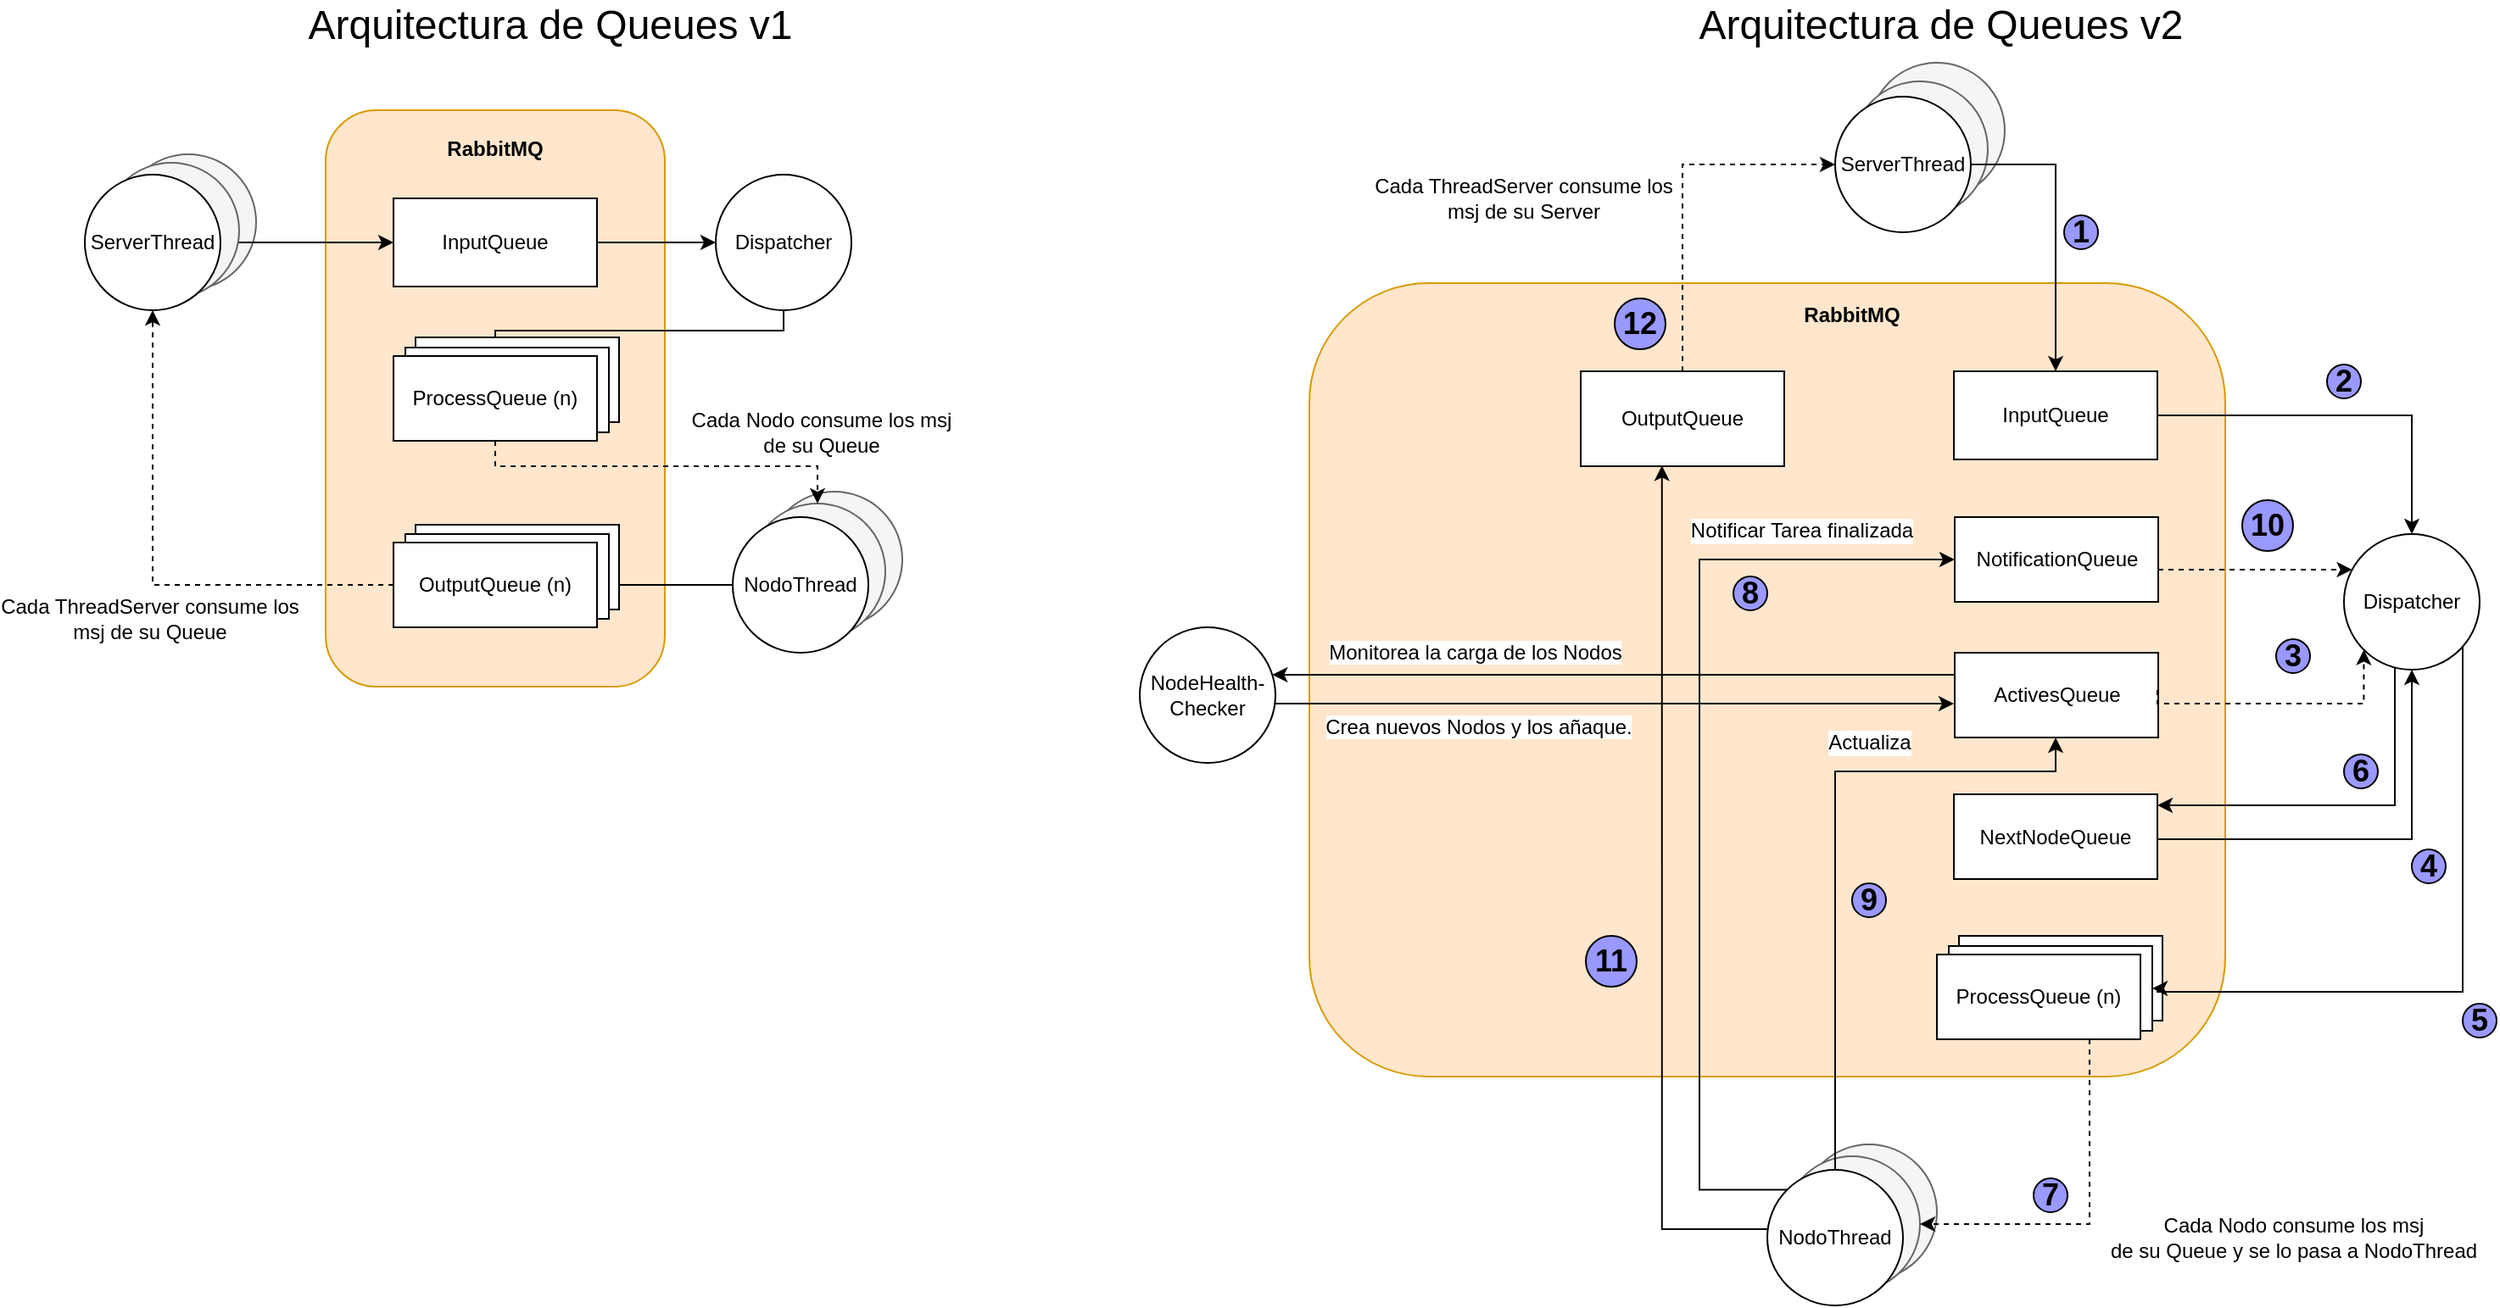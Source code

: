 <mxfile version="10.6.6" type="device"><diagram id="jEln0a9VNuB1B6gROiez" name="arq_queues"><mxGraphModel dx="898" dy="662" grid="1" gridSize="10" guides="1" tooltips="1" connect="1" arrows="1" fold="1" page="1" pageScale="1" pageWidth="850" pageHeight="1100" math="0" shadow="0"><root><mxCell id="0"/><mxCell id="1" parent="0"/><mxCell id="iuFj2ltn6MwZwx4amT3Y-27" value="" style="ellipse;whiteSpace=wrap;html=1;aspect=fixed;fillColor=#f5f5f5;strokeColor=#666666;fontColor=#333333;" parent="1" vertex="1"><mxGeometry x="1190" y="72" width="80" height="80" as="geometry"/></mxCell><mxCell id="YCg6UJaiV7OiejshMISo-20" value="" style="ellipse;whiteSpace=wrap;html=1;aspect=fixed;fillColor=#f5f5f5;strokeColor=#666666;fontColor=#333333;" parent="1" vertex="1"><mxGeometry x="540" y="325" width="80" height="80" as="geometry"/></mxCell><mxCell id="YCg6UJaiV7OiejshMISo-19" value="" style="ellipse;whiteSpace=wrap;html=1;aspect=fixed;fillColor=#f5f5f5;strokeColor=#666666;fontColor=#333333;" parent="1" vertex="1"><mxGeometry x="530" y="332" width="80" height="80" as="geometry"/></mxCell><mxCell id="YCg6UJaiV7OiejshMISo-17" value="" style="rounded=1;whiteSpace=wrap;html=1;fillColor=#ffe6cc;strokeColor=#d79b00;" parent="1" vertex="1"><mxGeometry x="280" y="100" width="200" height="340" as="geometry"/></mxCell><mxCell id="YCg6UJaiV7OiejshMISo-10" value="" style="ellipse;whiteSpace=wrap;html=1;aspect=fixed;fillColor=#f5f5f5;strokeColor=#666666;fontColor=#333333;" parent="1" vertex="1"><mxGeometry x="159" y="126" width="80" height="80" as="geometry"/></mxCell><mxCell id="YCg6UJaiV7OiejshMISo-4" style="edgeStyle=orthogonalEdgeStyle;rounded=0;orthogonalLoop=1;jettySize=auto;html=1;entryX=0;entryY=0.5;entryDx=0;entryDy=0;" parent="1" source="YCg6UJaiV7OiejshMISo-2" target="YCg6UJaiV7OiejshMISo-5" edge="1"><mxGeometry relative="1" as="geometry"><mxPoint x="280" y="175" as="targetPoint"/></mxGeometry></mxCell><mxCell id="bAvRG4Egcgxp94L0ZPvF-2" style="edgeStyle=orthogonalEdgeStyle;rounded=0;orthogonalLoop=1;jettySize=auto;html=1;" parent="1" source="YCg6UJaiV7OiejshMISo-3" target="bAvRG4Egcgxp94L0ZPvF-1" edge="1"><mxGeometry relative="1" as="geometry"><Array as="points"><mxPoint x="550" y="230"/><mxPoint x="380" y="230"/></Array></mxGeometry></mxCell><mxCell id="YCg6UJaiV7OiejshMISo-3" value="Dispatcher" style="ellipse;whiteSpace=wrap;html=1;aspect=fixed;" parent="1" vertex="1"><mxGeometry x="510" y="138" width="80" height="80" as="geometry"/></mxCell><mxCell id="YCg6UJaiV7OiejshMISo-6" style="edgeStyle=orthogonalEdgeStyle;rounded=0;orthogonalLoop=1;jettySize=auto;html=1;" parent="1" source="YCg6UJaiV7OiejshMISo-5" target="YCg6UJaiV7OiejshMISo-3" edge="1"><mxGeometry relative="1" as="geometry"/></mxCell><mxCell id="YCg6UJaiV7OiejshMISo-5" value="InputQueue" style="rounded=0;whiteSpace=wrap;html=1;" parent="1" vertex="1"><mxGeometry x="320" y="152" width="120" height="52" as="geometry"/></mxCell><mxCell id="YCg6UJaiV7OiejshMISo-9" value="" style="ellipse;whiteSpace=wrap;html=1;aspect=fixed;fillColor=#f5f5f5;strokeColor=#666666;fontColor=#333333;" parent="1" vertex="1"><mxGeometry x="149" y="131" width="80" height="80" as="geometry"/></mxCell><mxCell id="YCg6UJaiV7OiejshMISo-2" value="ServerThread" style="ellipse;whiteSpace=wrap;html=1;aspect=fixed;" parent="1" vertex="1"><mxGeometry x="138" y="138" width="80" height="80" as="geometry"/></mxCell><mxCell id="YCg6UJaiV7OiejshMISo-16" style="edgeStyle=orthogonalEdgeStyle;rounded=0;orthogonalLoop=1;jettySize=auto;html=1;dashed=1;" parent="1" source="YCg6UJaiV7OiejshMISo-11" target="YCg6UJaiV7OiejshMISo-2" edge="1"><mxGeometry relative="1" as="geometry"/></mxCell><mxCell id="YCg6UJaiV7OiejshMISo-15" style="edgeStyle=orthogonalEdgeStyle;rounded=0;orthogonalLoop=1;jettySize=auto;html=1;" parent="1" source="YCg6UJaiV7OiejshMISo-14" target="YCg6UJaiV7OiejshMISo-11" edge="1"><mxGeometry relative="1" as="geometry"/></mxCell><mxCell id="YCg6UJaiV7OiejshMISo-14" value="NodoThread" style="ellipse;whiteSpace=wrap;html=1;aspect=fixed;" parent="1" vertex="1"><mxGeometry x="520" y="340" width="80" height="80" as="geometry"/></mxCell><mxCell id="YCg6UJaiV7OiejshMISo-18" value="&lt;b&gt;RabbitMQ&lt;/b&gt;" style="text;html=1;strokeColor=none;fillColor=none;align=center;verticalAlign=middle;whiteSpace=wrap;rounded=0;" parent="1" vertex="1"><mxGeometry x="350" y="108" width="60" height="30" as="geometry"/></mxCell><mxCell id="YCg6UJaiV7OiejshMISo-21" value="&lt;font style=&quot;font-size: 24px&quot;&gt;Arquitectura de Queues v1&lt;br&gt;&lt;/font&gt;" style="text;html=1;strokeColor=none;fillColor=none;align=center;verticalAlign=middle;whiteSpace=wrap;rounded=0;" parent="1" vertex="1"><mxGeometry x="245" y="40" width="335" height="20" as="geometry"/></mxCell><mxCell id="bAvRG4Egcgxp94L0ZPvF-3" style="edgeStyle=orthogonalEdgeStyle;rounded=0;orthogonalLoop=1;jettySize=auto;html=1;dashed=1;" parent="1" source="bAvRG4Egcgxp94L0ZPvF-1" target="YCg6UJaiV7OiejshMISo-19" edge="1"><mxGeometry relative="1" as="geometry"><Array as="points"><mxPoint x="380" y="310"/><mxPoint x="570" y="310"/></Array></mxGeometry></mxCell><mxCell id="bAvRG4Egcgxp94L0ZPvF-4" value="Cada Nodo consume los msj &lt;br&gt;de su Queue&lt;br&gt;" style="text;html=1;resizable=0;points=[];align=center;verticalAlign=middle;labelBackgroundColor=#ffffff;" parent="bAvRG4Egcgxp94L0ZPvF-3" vertex="1" connectable="0"><mxGeometry x="0.324" relative="1" as="geometry"><mxPoint x="56" y="-20" as="offset"/></mxGeometry></mxCell><mxCell id="bAvRG4Egcgxp94L0ZPvF-6" value="Cada ThreadServer consume los &lt;br&gt;msj de su Queue" style="text;html=1;resizable=0;points=[];align=center;verticalAlign=middle;labelBackgroundColor=#ffffff;" parent="1" vertex="1" connectable="0"><mxGeometry x="120" y="420" as="geometry"><mxPoint x="56" y="-20" as="offset"/></mxGeometry></mxCell><mxCell id="k_m_ImzYYItKdHM88PAV-2" value="ProcessQueue" style="rounded=0;whiteSpace=wrap;html=1;" parent="1" vertex="1"><mxGeometry x="333" y="234" width="120" height="50" as="geometry"/></mxCell><mxCell id="k_m_ImzYYItKdHM88PAV-1" value="ProcessQueue" style="rounded=0;whiteSpace=wrap;html=1;" parent="1" vertex="1"><mxGeometry x="327" y="240" width="120" height="50" as="geometry"/></mxCell><mxCell id="bAvRG4Egcgxp94L0ZPvF-1" value="ProcessQueue (n)" style="rounded=0;whiteSpace=wrap;html=1;" parent="1" vertex="1"><mxGeometry x="320" y="245" width="120" height="50" as="geometry"/></mxCell><mxCell id="k_m_ImzYYItKdHM88PAV-3" value="ProcessQueue" style="rounded=0;whiteSpace=wrap;html=1;" parent="1" vertex="1"><mxGeometry x="333" y="344.5" width="120" height="50" as="geometry"/></mxCell><mxCell id="k_m_ImzYYItKdHM88PAV-4" value="ProcessQueue" style="rounded=0;whiteSpace=wrap;html=1;" parent="1" vertex="1"><mxGeometry x="327" y="350" width="120" height="50" as="geometry"/></mxCell><mxCell id="YCg6UJaiV7OiejshMISo-11" value="OutputQueue (n)" style="rounded=0;whiteSpace=wrap;html=1;" parent="1" vertex="1"><mxGeometry x="320" y="355" width="120" height="50" as="geometry"/></mxCell><mxCell id="iuFj2ltn6MwZwx4amT3Y-1" value="" style="ellipse;whiteSpace=wrap;html=1;aspect=fixed;fillColor=#f5f5f5;strokeColor=#666666;fontColor=#333333;" parent="1" vertex="1"><mxGeometry x="1150" y="710" width="80" height="80" as="geometry"/></mxCell><mxCell id="iuFj2ltn6MwZwx4amT3Y-2" value="" style="ellipse;whiteSpace=wrap;html=1;aspect=fixed;fillColor=#f5f5f5;strokeColor=#666666;fontColor=#333333;" parent="1" vertex="1"><mxGeometry x="1140" y="717" width="80" height="80" as="geometry"/></mxCell><mxCell id="iuFj2ltn6MwZwx4amT3Y-3" value="" style="rounded=1;whiteSpace=wrap;html=1;fillColor=#ffe6cc;strokeColor=#d79b00;" parent="1" vertex="1"><mxGeometry x="860" y="202" width="540" height="468" as="geometry"/></mxCell><mxCell id="iuFj2ltn6MwZwx4amT3Y-4" value="" style="ellipse;whiteSpace=wrap;html=1;aspect=fixed;fillColor=#f5f5f5;strokeColor=#666666;fontColor=#333333;" parent="1" vertex="1"><mxGeometry x="1180" y="83" width="80" height="80" as="geometry"/></mxCell><mxCell id="iuFj2ltn6MwZwx4amT3Y-5" style="edgeStyle=orthogonalEdgeStyle;rounded=0;orthogonalLoop=1;jettySize=auto;html=1;" parent="1" source="iuFj2ltn6MwZwx4amT3Y-11" target="iuFj2ltn6MwZwx4amT3Y-9" edge="1"><mxGeometry relative="1" as="geometry"><mxPoint x="1200" y="277" as="targetPoint"/><Array as="points"><mxPoint x="1300" y="132"/></Array></mxGeometry></mxCell><mxCell id="SYg8lXfDOHd3QpisdXDp-8" style="edgeStyle=elbowEdgeStyle;rounded=0;comic=0;orthogonalLoop=1;jettySize=auto;elbow=vertical;html=1;shadow=0;" edge="1" parent="1" source="iuFj2ltn6MwZwx4amT3Y-7" target="SYg8lXfDOHd3QpisdXDp-4"><mxGeometry relative="1" as="geometry"><Array as="points"><mxPoint x="1500" y="510"/><mxPoint x="1490" y="510"/><mxPoint x="1460" y="500"/><mxPoint x="1500" y="480"/><mxPoint x="1460" y="510"/><mxPoint x="1500" y="525"/><mxPoint x="1500" y="510"/><mxPoint x="1410" y="525"/></Array></mxGeometry></mxCell><mxCell id="iuFj2ltn6MwZwx4amT3Y-7" value="Dispatcher" style="ellipse;whiteSpace=wrap;html=1;aspect=fixed;" parent="1" vertex="1"><mxGeometry x="1470" y="350" width="80" height="80" as="geometry"/></mxCell><mxCell id="iuFj2ltn6MwZwx4amT3Y-8" style="edgeStyle=orthogonalEdgeStyle;rounded=0;orthogonalLoop=1;jettySize=auto;html=1;" parent="1" source="iuFj2ltn6MwZwx4amT3Y-9" target="iuFj2ltn6MwZwx4amT3Y-7" edge="1"><mxGeometry relative="1" as="geometry"/></mxCell><mxCell id="iuFj2ltn6MwZwx4amT3Y-9" value="InputQueue" style="rounded=0;whiteSpace=wrap;html=1;" parent="1" vertex="1"><mxGeometry x="1240" y="254" width="120" height="52" as="geometry"/></mxCell><mxCell id="iuFj2ltn6MwZwx4amT3Y-11" value="ServerThread" style="ellipse;whiteSpace=wrap;html=1;aspect=fixed;" parent="1" vertex="1"><mxGeometry x="1170" y="92" width="80" height="80" as="geometry"/></mxCell><mxCell id="iuFj2ltn6MwZwx4amT3Y-12" style="edgeStyle=orthogonalEdgeStyle;rounded=0;orthogonalLoop=1;jettySize=auto;html=1;dashed=1;exitX=0.5;exitY=0;exitDx=0;exitDy=0;" parent="1" source="iuFj2ltn6MwZwx4amT3Y-23" target="iuFj2ltn6MwZwx4amT3Y-11" edge="1"><mxGeometry relative="1" as="geometry"><mxPoint x="1300" y="457" as="sourcePoint"/><Array as="points"><mxPoint x="1080" y="132"/></Array></mxGeometry></mxCell><mxCell id="iuFj2ltn6MwZwx4amT3Y-13" style="edgeStyle=orthogonalEdgeStyle;rounded=0;orthogonalLoop=1;jettySize=auto;html=1;entryX=0.399;entryY=0.994;entryDx=0;entryDy=0;entryPerimeter=0;" parent="1" source="iuFj2ltn6MwZwx4amT3Y-14" target="iuFj2ltn6MwZwx4amT3Y-23" edge="1"><mxGeometry relative="1" as="geometry"><mxPoint x="1360" y="482" as="targetPoint"/><Array as="points"><mxPoint x="1068" y="760"/></Array></mxGeometry></mxCell><mxCell id="iuFj2ltn6MwZwx4amT3Y-14" value="NodoThread" style="ellipse;whiteSpace=wrap;html=1;aspect=fixed;" parent="1" vertex="1"><mxGeometry x="1130" y="725" width="80" height="80" as="geometry"/></mxCell><mxCell id="iuFj2ltn6MwZwx4amT3Y-15" value="&lt;b&gt;RabbitMQ&lt;/b&gt;" style="text;html=1;strokeColor=none;fillColor=none;align=center;verticalAlign=middle;whiteSpace=wrap;rounded=0;" parent="1" vertex="1"><mxGeometry x="1150" y="206" width="60" height="30" as="geometry"/></mxCell><mxCell id="iuFj2ltn6MwZwx4amT3Y-16" value="&lt;font style=&quot;font-size: 24px&quot;&gt;Arquitectura de Queues v2&lt;/font&gt;" style="text;html=1;strokeColor=none;fillColor=none;align=center;verticalAlign=middle;whiteSpace=wrap;rounded=0;" parent="1" vertex="1"><mxGeometry x="1055" y="40" width="355" height="20" as="geometry"/></mxCell><mxCell id="iuFj2ltn6MwZwx4amT3Y-17" style="edgeStyle=orthogonalEdgeStyle;rounded=0;orthogonalLoop=1;jettySize=auto;html=1;dashed=1;exitX=0.75;exitY=1;exitDx=0;exitDy=0;" parent="1" source="iuFj2ltn6MwZwx4amT3Y-22" target="iuFj2ltn6MwZwx4amT3Y-2" edge="1"><mxGeometry relative="1" as="geometry"><Array as="points"><mxPoint x="1320" y="757"/></Array></mxGeometry></mxCell><mxCell id="iuFj2ltn6MwZwx4amT3Y-18" value="Cada Nodo consume los msj &lt;br&gt;de su Queue y se lo pasa a NodoThread&lt;br&gt;" style="text;html=1;resizable=0;points=[];align=center;verticalAlign=middle;labelBackgroundColor=#ffffff;" parent="iuFj2ltn6MwZwx4amT3Y-17" vertex="1" connectable="0"><mxGeometry x="0.324" relative="1" as="geometry"><mxPoint x="149.5" y="8" as="offset"/></mxGeometry></mxCell><mxCell id="iuFj2ltn6MwZwx4amT3Y-19" value="Cada ThreadServer consume los &lt;br&gt;msj de su Server" style="text;html=1;resizable=0;points=[];align=center;verticalAlign=middle;labelBackgroundColor=#ffffff;" parent="1" vertex="1" connectable="0"><mxGeometry x="930" y="172" as="geometry"><mxPoint x="56" y="-20" as="offset"/></mxGeometry></mxCell><mxCell id="iuFj2ltn6MwZwx4amT3Y-20" value="ProcessQueue" style="rounded=0;whiteSpace=wrap;html=1;" parent="1" vertex="1"><mxGeometry x="1243" y="587" width="120" height="50" as="geometry"/></mxCell><mxCell id="iuFj2ltn6MwZwx4amT3Y-21" value="ProcessQueue" style="rounded=0;whiteSpace=wrap;html=1;" parent="1" vertex="1"><mxGeometry x="1237" y="593" width="120" height="50" as="geometry"/></mxCell><mxCell id="iuFj2ltn6MwZwx4amT3Y-22" value="ProcessQueue (n)" style="rounded=0;whiteSpace=wrap;html=1;" parent="1" vertex="1"><mxGeometry x="1230" y="598" width="120" height="50" as="geometry"/></mxCell><mxCell id="iuFj2ltn6MwZwx4amT3Y-23" value="OutputQueue&lt;br&gt;" style="rounded=0;whiteSpace=wrap;html=1;" parent="1" vertex="1"><mxGeometry x="1020" y="254" width="120" height="56" as="geometry"/></mxCell><mxCell id="iuFj2ltn6MwZwx4amT3Y-28" value="NotificationQueue" style="rounded=0;whiteSpace=wrap;html=1;" parent="1" vertex="1"><mxGeometry x="1240.5" y="340" width="120" height="50" as="geometry"/></mxCell><mxCell id="iuFj2ltn6MwZwx4amT3Y-29" value="ActivesQueue" style="rounded=0;whiteSpace=wrap;html=1;" parent="1" vertex="1"><mxGeometry x="1240.5" y="420" width="120" height="50" as="geometry"/></mxCell><mxCell id="iuFj2ltn6MwZwx4amT3Y-30" style="edgeStyle=orthogonalEdgeStyle;rounded=0;orthogonalLoop=1;jettySize=auto;html=1;exitX=0;exitY=0;exitDx=0;exitDy=0;" parent="1" source="iuFj2ltn6MwZwx4amT3Y-14" target="iuFj2ltn6MwZwx4amT3Y-28" edge="1"><mxGeometry relative="1" as="geometry"><mxPoint x="1140" y="705" as="sourcePoint"/><mxPoint x="1090" y="314" as="targetPoint"/><Array as="points"><mxPoint x="1090" y="737"/><mxPoint x="1090" y="365"/></Array></mxGeometry></mxCell><mxCell id="iuFj2ltn6MwZwx4amT3Y-31" value="Notificar Tarea finalizada&lt;br&gt;" style="text;html=1;resizable=0;points=[];align=center;verticalAlign=middle;labelBackgroundColor=#ffffff;" parent="1" vertex="1" connectable="0"><mxGeometry x="1170" y="375" as="geometry"><mxPoint x="-20" y="-27" as="offset"/></mxGeometry></mxCell><mxCell id="iuFj2ltn6MwZwx4amT3Y-32" style="edgeStyle=orthogonalEdgeStyle;rounded=0;orthogonalLoop=1;jettySize=auto;html=1;exitX=0.5;exitY=0;exitDx=0;exitDy=0;" parent="1" source="iuFj2ltn6MwZwx4amT3Y-14" target="iuFj2ltn6MwZwx4amT3Y-29" edge="1"><mxGeometry relative="1" as="geometry"><mxPoint x="1152" y="657" as="sourcePoint"/><mxPoint x="1250.5" y="375" as="targetPoint"/><Array as="points"><mxPoint x="1170" y="490"/><mxPoint x="1300" y="490"/></Array></mxGeometry></mxCell><mxCell id="iuFj2ltn6MwZwx4amT3Y-33" style="edgeStyle=orthogonalEdgeStyle;rounded=0;orthogonalLoop=1;jettySize=auto;html=1;dashed=1;exitX=1;exitY=0.5;exitDx=0;exitDy=0;" parent="1" source="iuFj2ltn6MwZwx4amT3Y-28" target="iuFj2ltn6MwZwx4amT3Y-7" edge="1"><mxGeometry relative="1" as="geometry"><Array as="points"><mxPoint x="1361" y="371"/></Array><mxPoint x="1390" y="332" as="sourcePoint"/><mxPoint x="1450" y="371" as="targetPoint"/></mxGeometry></mxCell><mxCell id="iuFj2ltn6MwZwx4amT3Y-35" style="edgeStyle=orthogonalEdgeStyle;rounded=0;orthogonalLoop=1;jettySize=auto;html=1;dashed=1;entryX=0;entryY=1;entryDx=0;entryDy=0;" parent="1" target="iuFj2ltn6MwZwx4amT3Y-7" edge="1"><mxGeometry relative="1" as="geometry"><Array as="points"><mxPoint x="1360" y="450"/><mxPoint x="1482" y="450"/></Array><mxPoint x="1360" y="442" as="sourcePoint"/><mxPoint x="1470.801" y="448" as="targetPoint"/></mxGeometry></mxCell><mxCell id="iuFj2ltn6MwZwx4amT3Y-36" value="Actualiza&lt;br&gt;" style="text;html=1;resizable=0;points=[];align=center;verticalAlign=middle;labelBackgroundColor=#ffffff;" parent="1" vertex="1" connectable="0"><mxGeometry x="1070" y="470" as="geometry"><mxPoint x="120" y="3" as="offset"/></mxGeometry></mxCell><mxCell id="iuFj2ltn6MwZwx4amT3Y-37" value="&lt;h2&gt;1&lt;/h2&gt;" style="ellipse;whiteSpace=wrap;html=1;fillColor=#9999FF;" parent="1" vertex="1"><mxGeometry x="1305" y="162" width="20" height="20" as="geometry"/></mxCell><mxCell id="iuFj2ltn6MwZwx4amT3Y-38" value="&lt;h2&gt;2&lt;/h2&gt;" style="ellipse;whiteSpace=wrap;html=1;fillColor=#9999FF;" parent="1" vertex="1"><mxGeometry x="1460" y="250" width="20" height="20" as="geometry"/></mxCell><mxCell id="iuFj2ltn6MwZwx4amT3Y-39" value="&lt;h2&gt;3&lt;/h2&gt;" style="ellipse;whiteSpace=wrap;html=1;fillColor=#9999FF;" parent="1" vertex="1"><mxGeometry x="1430" y="412" width="20" height="20" as="geometry"/></mxCell><mxCell id="iuFj2ltn6MwZwx4amT3Y-40" value="&lt;h2&gt;5&lt;/h2&gt;" style="ellipse;whiteSpace=wrap;html=1;fillColor=#9999FF;" parent="1" vertex="1"><mxGeometry x="1540" y="627" width="20" height="20" as="geometry"/></mxCell><mxCell id="iuFj2ltn6MwZwx4amT3Y-41" value="&lt;h2&gt;7&lt;/h2&gt;" style="ellipse;whiteSpace=wrap;html=1;fillColor=#9999FF;" parent="1" vertex="1"><mxGeometry x="1287" y="730" width="20" height="20" as="geometry"/></mxCell><mxCell id="iuFj2ltn6MwZwx4amT3Y-42" value="&lt;h2&gt;8&lt;/h2&gt;" style="ellipse;whiteSpace=wrap;html=1;fillColor=#9999FF;" parent="1" vertex="1"><mxGeometry x="1110" y="375" width="20" height="20" as="geometry"/></mxCell><mxCell id="iuFj2ltn6MwZwx4amT3Y-43" value="&lt;h2&gt;10&lt;/h2&gt;" style="ellipse;whiteSpace=wrap;html=1;fillColor=#9999FF;" parent="1" vertex="1"><mxGeometry x="1410" y="330" width="30" height="30" as="geometry"/></mxCell><mxCell id="iuFj2ltn6MwZwx4amT3Y-44" value="&lt;h2&gt;9&lt;/h2&gt;" style="ellipse;whiteSpace=wrap;html=1;fillColor=#9999FF;" parent="1" vertex="1"><mxGeometry x="1180" y="556" width="20" height="20" as="geometry"/></mxCell><mxCell id="iuFj2ltn6MwZwx4amT3Y-45" value="&lt;h2&gt;11&lt;/h2&gt;" style="ellipse;whiteSpace=wrap;html=1;fillColor=#9999FF;" parent="1" vertex="1"><mxGeometry x="1023" y="587" width="30" height="30" as="geometry"/></mxCell><mxCell id="iuFj2ltn6MwZwx4amT3Y-6" style="edgeStyle=orthogonalEdgeStyle;rounded=0;orthogonalLoop=1;jettySize=auto;html=1;entryX=1;entryY=0.5;entryDx=0;entryDy=0;" parent="1" source="iuFj2ltn6MwZwx4amT3Y-7" target="iuFj2ltn6MwZwx4amT3Y-21" edge="1"><mxGeometry relative="1" as="geometry"><Array as="points"><mxPoint x="1540" y="620"/><mxPoint x="1360" y="620"/><mxPoint x="1360" y="618"/></Array><mxPoint x="1360" y="530" as="targetPoint"/></mxGeometry></mxCell><mxCell id="SYg8lXfDOHd3QpisdXDp-10" style="edgeStyle=elbowEdgeStyle;rounded=0;comic=0;orthogonalLoop=1;jettySize=auto;elbow=vertical;html=1;shadow=0;" edge="1" parent="1" source="SYg8lXfDOHd3QpisdXDp-4" target="iuFj2ltn6MwZwx4amT3Y-7"><mxGeometry relative="1" as="geometry"><Array as="points"><mxPoint x="1440" y="530"/><mxPoint x="1520" y="525"/><mxPoint x="1500" y="540"/><mxPoint x="1520" y="525"/><mxPoint x="1450" y="540"/></Array></mxGeometry></mxCell><mxCell id="SYg8lXfDOHd3QpisdXDp-4" value="NextNodeQueue" style="rounded=0;whiteSpace=wrap;html=1;" vertex="1" parent="1"><mxGeometry x="1240" y="503.5" width="120" height="50" as="geometry"/></mxCell><mxCell id="SYg8lXfDOHd3QpisdXDp-9" value="&lt;h2&gt;4&lt;/h2&gt;" style="ellipse;whiteSpace=wrap;html=1;fillColor=#9999FF;" vertex="1" parent="1"><mxGeometry x="1510" y="536" width="20" height="20" as="geometry"/></mxCell><mxCell id="SYg8lXfDOHd3QpisdXDp-13" value="&lt;h2&gt;6&lt;/h2&gt;" style="ellipse;whiteSpace=wrap;html=1;fillColor=#9999FF;" vertex="1" parent="1"><mxGeometry x="1470" y="480" width="20" height="20" as="geometry"/></mxCell><mxCell id="SYg8lXfDOHd3QpisdXDp-14" value="&lt;h2&gt;12&lt;/h2&gt;" style="ellipse;whiteSpace=wrap;html=1;fillColor=#9999FF;" vertex="1" parent="1"><mxGeometry x="1040" y="211" width="30" height="30" as="geometry"/></mxCell><mxCell id="SYg8lXfDOHd3QpisdXDp-16" style="edgeStyle=elbowEdgeStyle;rounded=0;comic=0;orthogonalLoop=1;jettySize=auto;elbow=vertical;html=1;entryX=0;entryY=0.25;entryDx=0;entryDy=0;shadow=0;startArrow=classic;startFill=1;endArrow=none;endFill=0;" edge="1" parent="1" source="SYg8lXfDOHd3QpisdXDp-15" target="iuFj2ltn6MwZwx4amT3Y-29"><mxGeometry relative="1" as="geometry"><Array as="points"><mxPoint x="1150" y="433"/><mxPoint x="1220" y="432"/><mxPoint x="1200" y="433"/><mxPoint x="1150" y="433"/><mxPoint x="1130" y="460"/></Array></mxGeometry></mxCell><mxCell id="SYg8lXfDOHd3QpisdXDp-18" style="edgeStyle=elbowEdgeStyle;rounded=0;comic=0;orthogonalLoop=1;jettySize=auto;elbow=vertical;html=1;shadow=0;" edge="1" parent="1" source="SYg8lXfDOHd3QpisdXDp-15"><mxGeometry relative="1" as="geometry"><mxPoint x="1240" y="450" as="targetPoint"/><Array as="points"><mxPoint x="1220" y="450"/><mxPoint x="1220" y="450"/><mxPoint x="950" y="450"/><mxPoint x="1110" y="445"/><mxPoint x="1180" y="440"/><mxPoint x="880" y="445"/><mxPoint x="1130" y="490"/></Array></mxGeometry></mxCell><mxCell id="SYg8lXfDOHd3QpisdXDp-15" value="NodeHealth-Checker" style="ellipse;whiteSpace=wrap;html=1;aspect=fixed;" vertex="1" parent="1"><mxGeometry x="760" y="405" width="80" height="80" as="geometry"/></mxCell><mxCell id="SYg8lXfDOHd3QpisdXDp-17" value="&lt;span style=&quot;background-color: rgb(255 , 255 , 255)&quot;&gt;Monitorea la carga de los Nodos&lt;/span&gt;" style="text;html=1;strokeColor=none;fillColor=none;align=center;verticalAlign=middle;whiteSpace=wrap;rounded=0;" vertex="1" parent="1"><mxGeometry x="863" y="410" width="190" height="20" as="geometry"/></mxCell><mxCell id="SYg8lXfDOHd3QpisdXDp-22" value="&lt;span style=&quot;background-color: rgb(255 , 255 , 255)&quot;&gt;Crea nuevos Nodos y los añaque.&lt;br&gt;&lt;/span&gt;" style="text;html=1;strokeColor=none;fillColor=none;align=center;verticalAlign=middle;whiteSpace=wrap;rounded=0;" vertex="1" parent="1"><mxGeometry x="865" y="454" width="190" height="20" as="geometry"/></mxCell></root></mxGraphModel></diagram><diagram id="7bRNaDciQxiNUV3VUgwM" name="dc1"><mxGraphModel dx="898" dy="662" grid="1" gridSize="10" guides="1" tooltips="1" connect="1" arrows="1" fold="1" page="1" pageScale="1" pageWidth="850" pageHeight="1100" math="0" shadow="0"><root><mxCell id="g8K_du7vCnYZUd8zJAFP-0"/><mxCell id="g8K_du7vCnYZUd8zJAFP-1" parent="g8K_du7vCnYZUd8zJAFP-0"/><mxCell id="g8K_du7vCnYZUd8zJAFP-4" value=":ClientMain" style="shape=umlLifeline;perimeter=lifelinePerimeter;whiteSpace=wrap;html=1;container=1;collapsible=0;recursiveResize=0;outlineConnect=0;" parent="g8K_du7vCnYZUd8zJAFP-1" vertex="1"><mxGeometry x="160" y="80" width="100" height="390" as="geometry"/></mxCell><mxCell id="g8K_du7vCnYZUd8zJAFP-5" value="New Socket" style="html=1;verticalAlign=bottom;startArrow=oval;startFill=1;endArrow=block;startSize=8;" parent="g8K_du7vCnYZUd8zJAFP-4" target="g8K_du7vCnYZUd8zJAFP-6" edge="1"><mxGeometry width="60" relative="1" as="geometry"><mxPoint x="50" y="100" as="sourcePoint"/><mxPoint x="110" y="100" as="targetPoint"/></mxGeometry></mxCell><mxCell id="g8K_du7vCnYZUd8zJAFP-6" value="ServerMain" style="shape=umlLifeline;perimeter=lifelinePerimeter;whiteSpace=wrap;html=1;container=1;collapsible=0;recursiveResize=0;outlineConnect=0;" parent="g8K_du7vCnYZUd8zJAFP-1" vertex="1"><mxGeometry x="320" y="80" width="100" height="390" as="geometry"/></mxCell><mxCell id="g8K_du7vCnYZUd8zJAFP-7" value="ThreadServer" style="shape=umlLifeline;perimeter=lifelinePerimeter;whiteSpace=wrap;html=1;container=1;collapsible=0;recursiveResize=0;outlineConnect=0;" parent="g8K_du7vCnYZUd8zJAFP-1" vertex="1"><mxGeometry x="460" y="80" width="100" height="390" as="geometry"/></mxCell><mxCell id="g8K_du7vCnYZUd8zJAFP-14" value="" style="html=1;points=[];perimeter=orthogonalPerimeter;" parent="g8K_du7vCnYZUd8zJAFP-7" vertex="1"><mxGeometry x="50" y="240" width="10" height="40" as="geometry"/></mxCell><mxCell id="g8K_du7vCnYZUd8zJAFP-15" value="&lt;b&gt;// Crea outputQueue[n]&lt;br&gt;&lt;/b&gt;&lt;b&gt;&lt;br&gt;// Msj.setDestino(n);&lt;br&gt;inputQueue.publish(msj)&lt;/b&gt;" style="edgeStyle=orthogonalEdgeStyle;html=1;align=left;spacingLeft=2;endArrow=block;rounded=0;entryX=1;entryY=0;" parent="g8K_du7vCnYZUd8zJAFP-7" target="g8K_du7vCnYZUd8zJAFP-14" edge="1"><mxGeometry relative="1" as="geometry"><mxPoint x="55" y="190" as="sourcePoint"/><Array as="points"><mxPoint x="80" y="190"/></Array></mxGeometry></mxCell><mxCell id="g8K_du7vCnYZUd8zJAFP-17" value="" style="html=1;points=[];perimeter=orthogonalPerimeter;" parent="g8K_du7vCnYZUd8zJAFP-7" vertex="1"><mxGeometry x="50" y="330" width="10" height="40" as="geometry"/></mxCell><mxCell id="g8K_du7vCnYZUd8zJAFP-18" value="&lt;b&gt;&lt;br&gt;&lt;/b&gt;&lt;b&gt;outputQueue[n]&lt;/b&gt;&lt;b&gt;.consume&lt;/b&gt;(&amp;nbsp;&lt;br&gt;// Conidicion para que solo lleguen&lt;br&gt;// MSJs que coincidan con su ID&lt;br&gt;)&lt;br&gt;&lt;br&gt;" style="edgeStyle=orthogonalEdgeStyle;html=1;align=left;spacingLeft=2;endArrow=block;rounded=0;entryX=1;entryY=0;" parent="g8K_du7vCnYZUd8zJAFP-7" target="g8K_du7vCnYZUd8zJAFP-17" edge="1"><mxGeometry relative="1" as="geometry"><mxPoint x="55" y="300" as="sourcePoint"/><Array as="points"><mxPoint x="80" y="300"/></Array></mxGeometry></mxCell><mxCell id="g8K_du7vCnYZUd8zJAFP-19" value="return" style="html=1;verticalAlign=bottom;endArrow=open;dashed=1;endSize=8;" parent="g8K_du7vCnYZUd8zJAFP-7" target="g8K_du7vCnYZUd8zJAFP-4" edge="1"><mxGeometry relative="1" as="geometry"><mxPoint x="50" y="370" as="sourcePoint"/><mxPoint y="370" as="targetPoint"/></mxGeometry></mxCell><mxCell id="g8K_du7vCnYZUd8zJAFP-10" value="New Thread" style="html=1;verticalAlign=bottom;startArrow=oval;startFill=1;endArrow=block;startSize=8;" parent="g8K_du7vCnYZUd8zJAFP-1" source="g8K_du7vCnYZUd8zJAFP-6" target="g8K_du7vCnYZUd8zJAFP-7" edge="1"><mxGeometry width="60" relative="1" as="geometry"><mxPoint x="370" y="210" as="sourcePoint"/><mxPoint x="430" y="210" as="targetPoint"/><Array as="points"><mxPoint x="390" y="240"/><mxPoint x="450" y="240"/></Array></mxGeometry></mxCell></root></mxGraphModel></diagram><diagram id="IVufK1p1sYMfyLCrjeH9" name="dc2"><mxGraphModel dx="898" dy="662" grid="1" gridSize="10" guides="1" tooltips="1" connect="1" arrows="1" fold="1" page="1" pageScale="1" pageWidth="850" pageHeight="1100" math="0" shadow="0"><root><mxCell id="K7iRytSpub-p-JrM5vWI-0"/><mxCell id="K7iRytSpub-p-JrM5vWI-1" parent="K7iRytSpub-p-JrM5vWI-0"/><mxCell id="K7iRytSpub-p-JrM5vWI-2" value=":Dispatcher" style="shape=umlLifeline;perimeter=lifelinePerimeter;whiteSpace=wrap;html=1;container=1;collapsible=0;recursiveResize=0;outlineConnect=0;" parent="K7iRytSpub-p-JrM5vWI-1" vertex="1"><mxGeometry x="140" y="80" width="100" height="300" as="geometry"/></mxCell><mxCell id="K7iRytSpub-p-JrM5vWI-7" value="" style="html=1;points=[];perimeter=orthogonalPerimeter;" parent="K7iRytSpub-p-JrM5vWI-2" vertex="1"><mxGeometry x="50" y="110" width="10" height="130" as="geometry"/></mxCell><mxCell id="K7iRytSpub-p-JrM5vWI-8" value="&lt;b&gt;InputQueue.consume&lt;/b&gt;(msj)&lt;br&gt;&lt;br&gt;&lt;br&gt;// Aplica Logica de Round Robin&lt;br&gt;&lt;br&gt;// Chequea Carga en el nodo Actual&lt;br&gt;&lt;br&gt;// Publica Tarea, indicando que Nodo se le asigna cada nodo tiene una Cola de proceso&lt;br&gt;&lt;b&gt;ProcessQueue[n].Publish&lt;/b&gt;(msj)&lt;br&gt;" style="edgeStyle=orthogonalEdgeStyle;html=1;align=left;spacingLeft=2;endArrow=block;rounded=0;entryX=1;entryY=0;" parent="K7iRytSpub-p-JrM5vWI-2" target="K7iRytSpub-p-JrM5vWI-7" edge="1"><mxGeometry x="0.385" y="50" relative="1" as="geometry"><mxPoint x="55" y="90" as="sourcePoint"/><Array as="points"><mxPoint x="80" y="90"/></Array><mxPoint as="offset"/></mxGeometry></mxCell></root></mxGraphModel></diagram><diagram id="iz0p3WPnfy5sMLIXqOWd" name="dc3"><mxGraphModel dx="898" dy="662" grid="1" gridSize="10" guides="1" tooltips="1" connect="1" arrows="1" fold="1" page="1" pageScale="1" pageWidth="850" pageHeight="1100" math="0" shadow="0"><root><mxCell id="FglclGPu0GkIazK9UVby-0"/><mxCell id="FglclGPu0GkIazK9UVby-1" parent="FglclGPu0GkIazK9UVby-0"/><mxCell id="FglclGPu0GkIazK9UVby-2" value=":Nodo" style="shape=umlLifeline;perimeter=lifelinePerimeter;whiteSpace=wrap;html=1;container=1;collapsible=0;recursiveResize=0;outlineConnect=0;" parent="FglclGPu0GkIazK9UVby-1" vertex="1"><mxGeometry x="160" y="95" width="100" height="385" as="geometry"/></mxCell><mxCell id="HMtDJTVO41nYHKegjfsN-0" value="" style="html=1;points=[];perimeter=orthogonalPerimeter;" parent="FglclGPu0GkIazK9UVby-2" vertex="1"><mxGeometry x="50" y="120" width="10" height="40" as="geometry"/></mxCell><mxCell id="HMtDJTVO41nYHKegjfsN-1" value="&lt;b&gt;processQueue.consume&lt;/b&gt;()&lt;br&gt;" style="edgeStyle=orthogonalEdgeStyle;html=1;align=left;spacingLeft=2;endArrow=block;rounded=0;entryX=1;entryY=0;dashed=1;" parent="FglclGPu0GkIazK9UVby-2" target="HMtDJTVO41nYHKegjfsN-0" edge="1"><mxGeometry x="-0.231" y="-5" relative="1" as="geometry"><mxPoint x="55" y="100" as="sourcePoint"/><Array as="points"><mxPoint x="80" y="100"/></Array><mxPoint x="5" y="5" as="offset"/></mxGeometry></mxCell><mxCell id="HMtDJTVO41nYHKegjfsN-2" value="NodoThread" style="shape=umlLifeline;perimeter=lifelinePerimeter;whiteSpace=wrap;html=1;container=1;collapsible=0;recursiveResize=0;outlineConnect=0;" parent="FglclGPu0GkIazK9UVby-1" vertex="1"><mxGeometry x="410" y="100" width="100" height="380" as="geometry"/></mxCell><mxCell id="HMtDJTVO41nYHKegjfsN-6" value="" style="html=1;points=[];perimeter=orthogonalPerimeter;" parent="HMtDJTVO41nYHKegjfsN-2" vertex="1"><mxGeometry x="50" y="220" width="10" height="40" as="geometry"/></mxCell><mxCell id="HMtDJTVO41nYHKegjfsN-7" value="// Procesa el Msj&lt;br&gt;&lt;br&gt;// Realiza la Tarea&amp;nbsp;&lt;br&gt;&lt;b&gt;output = HaceAlgo&lt;/b&gt;(Msj.getbody());&lt;br&gt;&lt;br&gt;// n = Msj.getDestino();&lt;br&gt;&lt;br&gt;&lt;b&gt;outputQueue[n].publish&lt;/b&gt;(output)" style="edgeStyle=orthogonalEdgeStyle;html=1;align=left;spacingLeft=2;endArrow=block;rounded=0;entryX=1;entryY=0;dashed=1;" parent="HMtDJTVO41nYHKegjfsN-2" target="HMtDJTVO41nYHKegjfsN-6" edge="1"><mxGeometry x="0.385" y="30" relative="1" as="geometry"><mxPoint x="55" y="200" as="sourcePoint"/><Array as="points"><mxPoint x="80" y="200"/></Array><mxPoint as="offset"/></mxGeometry></mxCell><mxCell id="HMtDJTVO41nYHKegjfsN-9" value="new NodoThread()" style="html=1;verticalAlign=bottom;startArrow=oval;startFill=1;endArrow=block;startSize=8;dashed=1;" parent="FglclGPu0GkIazK9UVby-1" source="FglclGPu0GkIazK9UVby-2" target="HMtDJTVO41nYHKegjfsN-2" edge="1"><mxGeometry width="60" relative="1" as="geometry"><mxPoint x="210" y="340" as="sourcePoint"/><mxPoint x="270" y="340" as="targetPoint"/><Array as="points"><mxPoint x="240" y="280"/><mxPoint x="290" y="280"/><mxPoint x="430" y="280"/></Array></mxGeometry></mxCell></root></mxGraphModel></diagram></mxfile>